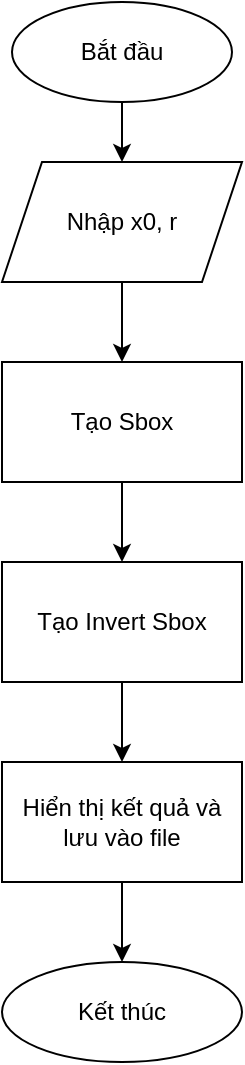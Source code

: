 <mxfile version="25.0.3">
  <diagram id="C5RBs43oDa-KdzZeNtuy" name="Page-1">
    <mxGraphModel dx="880" dy="468" grid="0" gridSize="10" guides="1" tooltips="1" connect="1" arrows="1" fold="1" page="1" pageScale="1" pageWidth="827" pageHeight="1169" math="0" shadow="0">
      <root>
        <mxCell id="WIyWlLk6GJQsqaUBKTNV-0" />
        <mxCell id="WIyWlLk6GJQsqaUBKTNV-1" parent="WIyWlLk6GJQsqaUBKTNV-0" />
        <mxCell id="a-wbLg2vsFvrudSFLJff-0" value="Bắt đầu" style="ellipse;whiteSpace=wrap;html=1;" parent="WIyWlLk6GJQsqaUBKTNV-1" vertex="1">
          <mxGeometry x="304" y="70" width="110" height="50" as="geometry" />
        </mxCell>
        <mxCell id="a-wbLg2vsFvrudSFLJff-1" value="Nhập x0, r" style="shape=parallelogram;perimeter=parallelogramPerimeter;whiteSpace=wrap;html=1;fixedSize=1;" parent="WIyWlLk6GJQsqaUBKTNV-1" vertex="1">
          <mxGeometry x="299" y="150" width="120" height="60" as="geometry" />
        </mxCell>
        <mxCell id="a-wbLg2vsFvrudSFLJff-2" value="Tạo Sbox" style="rounded=0;whiteSpace=wrap;html=1;" parent="WIyWlLk6GJQsqaUBKTNV-1" vertex="1">
          <mxGeometry x="299" y="250" width="120" height="60" as="geometry" />
        </mxCell>
        <mxCell id="a-wbLg2vsFvrudSFLJff-3" value="Tạo Invert Sbox" style="rounded=0;whiteSpace=wrap;html=1;" parent="WIyWlLk6GJQsqaUBKTNV-1" vertex="1">
          <mxGeometry x="299" y="350" width="120" height="60" as="geometry" />
        </mxCell>
        <mxCell id="a-wbLg2vsFvrudSFLJff-4" value="Hiển thị kết quả và lưu vào file" style="rounded=0;whiteSpace=wrap;html=1;" parent="WIyWlLk6GJQsqaUBKTNV-1" vertex="1">
          <mxGeometry x="299" y="450" width="120" height="60" as="geometry" />
        </mxCell>
        <mxCell id="a-wbLg2vsFvrudSFLJff-5" value="Kết thúc" style="ellipse;whiteSpace=wrap;html=1;" parent="WIyWlLk6GJQsqaUBKTNV-1" vertex="1">
          <mxGeometry x="299" y="550" width="120" height="50" as="geometry" />
        </mxCell>
        <mxCell id="a-wbLg2vsFvrudSFLJff-6" value="" style="endArrow=classic;html=1;rounded=0;entryX=0.5;entryY=0;entryDx=0;entryDy=0;" parent="WIyWlLk6GJQsqaUBKTNV-1" source="a-wbLg2vsFvrudSFLJff-0" target="a-wbLg2vsFvrudSFLJff-1" edge="1">
          <mxGeometry width="50" height="50" relative="1" as="geometry">
            <mxPoint x="390" y="250" as="sourcePoint" />
            <mxPoint x="440" y="200" as="targetPoint" />
          </mxGeometry>
        </mxCell>
        <mxCell id="a-wbLg2vsFvrudSFLJff-7" value="" style="endArrow=classic;html=1;rounded=0;entryX=0.5;entryY=0;entryDx=0;entryDy=0;exitX=0.5;exitY=1;exitDx=0;exitDy=0;" parent="WIyWlLk6GJQsqaUBKTNV-1" source="a-wbLg2vsFvrudSFLJff-1" target="a-wbLg2vsFvrudSFLJff-2" edge="1">
          <mxGeometry width="50" height="50" relative="1" as="geometry">
            <mxPoint x="369" y="130" as="sourcePoint" />
            <mxPoint x="369" y="170" as="targetPoint" />
          </mxGeometry>
        </mxCell>
        <mxCell id="a-wbLg2vsFvrudSFLJff-8" value="" style="endArrow=classic;html=1;rounded=0;exitX=0.5;exitY=1;exitDx=0;exitDy=0;" parent="WIyWlLk6GJQsqaUBKTNV-1" source="a-wbLg2vsFvrudSFLJff-2" target="a-wbLg2vsFvrudSFLJff-3" edge="1">
          <mxGeometry width="50" height="50" relative="1" as="geometry">
            <mxPoint x="379" y="140" as="sourcePoint" />
            <mxPoint x="379" y="180" as="targetPoint" />
          </mxGeometry>
        </mxCell>
        <mxCell id="a-wbLg2vsFvrudSFLJff-9" value="" style="endArrow=classic;html=1;rounded=0;entryX=0.5;entryY=0;entryDx=0;entryDy=0;exitX=0.5;exitY=1;exitDx=0;exitDy=0;" parent="WIyWlLk6GJQsqaUBKTNV-1" source="a-wbLg2vsFvrudSFLJff-3" target="a-wbLg2vsFvrudSFLJff-4" edge="1">
          <mxGeometry width="50" height="50" relative="1" as="geometry">
            <mxPoint x="389" y="150" as="sourcePoint" />
            <mxPoint x="389" y="190" as="targetPoint" />
          </mxGeometry>
        </mxCell>
        <mxCell id="a-wbLg2vsFvrudSFLJff-10" value="" style="endArrow=classic;html=1;rounded=0;exitX=0.5;exitY=1;exitDx=0;exitDy=0;entryX=0.5;entryY=0;entryDx=0;entryDy=0;" parent="WIyWlLk6GJQsqaUBKTNV-1" source="a-wbLg2vsFvrudSFLJff-4" target="a-wbLg2vsFvrudSFLJff-5" edge="1">
          <mxGeometry width="50" height="50" relative="1" as="geometry">
            <mxPoint x="390" y="600" as="sourcePoint" />
            <mxPoint x="440" y="550" as="targetPoint" />
          </mxGeometry>
        </mxCell>
      </root>
    </mxGraphModel>
  </diagram>
</mxfile>

